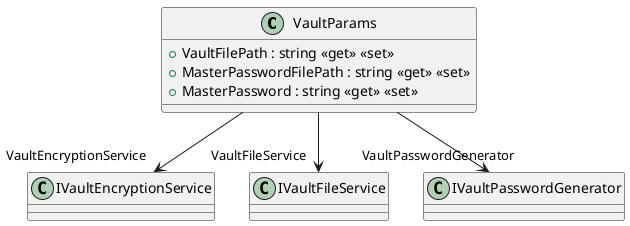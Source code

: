 @startuml
class VaultParams {
    + VaultFilePath : string <<get>> <<set>>
    + MasterPasswordFilePath : string <<get>> <<set>>
    + MasterPassword : string <<get>> <<set>>
}
VaultParams --> "VaultEncryptionService" IVaultEncryptionService
VaultParams --> "VaultFileService" IVaultFileService
VaultParams --> "VaultPasswordGenerator" IVaultPasswordGenerator
@enduml
